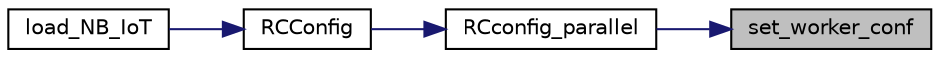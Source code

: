 digraph "set_worker_conf"
{
 // LATEX_PDF_SIZE
  edge [fontname="Helvetica",fontsize="10",labelfontname="Helvetica",labelfontsize="10"];
  node [fontname="Helvetica",fontsize="10",shape=record];
  rankdir="RL";
  Node1 [label="set_worker_conf",height=0.2,width=0.4,color="black", fillcolor="grey75", style="filled", fontcolor="black",tooltip=" "];
  Node1 -> Node2 [dir="back",color="midnightblue",fontsize="10",style="solid",fontname="Helvetica"];
  Node2 [label="RCconfig_parallel",height=0.2,width=0.4,color="black", fillcolor="white", style="filled",URL="$enb__config_8c.html#a53c2a70dcef2644cb4f1856648c1f6b4",tooltip=" "];
  Node2 -> Node3 [dir="back",color="midnightblue",fontsize="10",style="solid",fontname="Helvetica"];
  Node3 [label="RCConfig",height=0.2,width=0.4,color="black", fillcolor="white", style="filled",URL="$group____enb__app.html#ga4bae373d4990af9e8fa36c5f6214e27a",tooltip=" "];
  Node3 -> Node4 [dir="back",color="midnightblue",fontsize="10",style="solid",fontname="Helvetica"];
  Node4 [label="load_NB_IoT",height=0.2,width=0.4,color="black", fillcolor="white", style="filled",URL="$NB__IoT__interface_8h.html#ab8f8bdf0382afdb77f374381ae382961",tooltip=" "];
}
